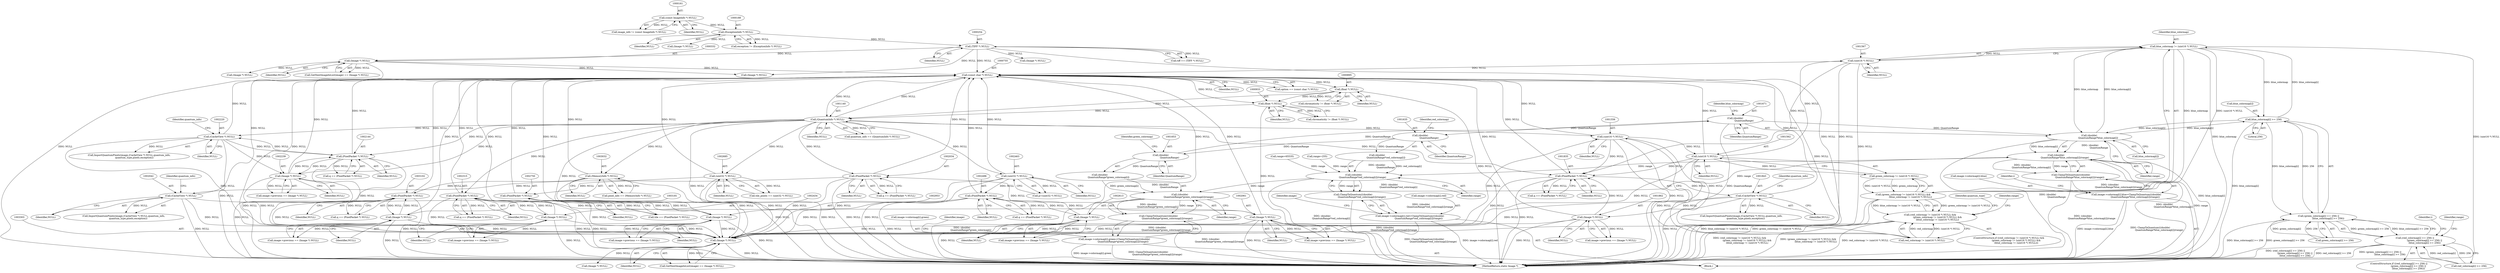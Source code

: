 digraph "0_ImageMagick_f6e9d0d9955e85bdd7540b251cd50d598dacc5e6_62@pointer" {
"1001564" [label="(Call,blue_colormap != (uint16 *) NULL)"];
"1001599" [label="(Call,blue_colormap[i] >= 256)"];
"1001669" [label="(Call,(double)\n                        QuantumRange*blue_colormap[i])"];
"1001670" [label="(Call,(double)\n                        QuantumRange)"];
"1001652" [label="(Call,(double)\n                        QuantumRange)"];
"1001634" [label="(Call,(double)\n                        QuantumRange)"];
"1001564" [label="(Call,blue_colormap != (uint16 *) NULL)"];
"1001566" [label="(Call,(uint16 *) NULL)"];
"1001561" [label="(Call,(uint16 *) NULL)"];
"1001555" [label="(Call,(uint16 *) NULL)"];
"1001139" [label="(Call,(QuantumInfo *) NULL)"];
"1000932" [label="(Call,(float *) NULL)"];
"1000894" [label="(Call,(float *) NULL)"];
"1000754" [label="(Call,(const char *) NULL)"];
"1002952" [label="(Call,(Image *) NULL)"];
"1002749" [label="(Call,(PixelPacket *) NULL)"];
"1002684" [label="(Call,(uint32 *) NULL)"];
"1002462" [label="(Call,(uint32 *) NULL)"];
"1000331" [label="(Call,(Image *) NULL)"];
"1000253" [label="(Call,(TIFF *) NULL)"];
"1000187" [label="(Call,(ExceptionInfo *) NULL)"];
"1000160" [label="(Call,(const ImageInfo *) NULL)"];
"1002612" [label="(Call,(Image *) NULL)"];
"1002495" [label="(Call,(PixelPacket *) NULL)"];
"1002219" [label="(Call,(CacheView *) NULL)"];
"1002143" [label="(Call,(PixelPacket *) NULL)"];
"1002238" [label="(Call,(Image *) NULL)"];
"1002314" [label="(Call,(PixelPacket *) NULL)"];
"1002433" [label="(Call,(Image *) NULL)"];
"1003180" [label="(Call,(Image *) NULL)"];
"1003101" [label="(Call,(PixelPacket *) NULL)"];
"1003031" [label="(Call,(MemoryInfo *) NULL)"];
"1001834" [label="(Call,(PixelPacket *) NULL)"];
"1001861" [label="(Call,(Image *) NULL)"];
"1001842" [label="(Call,(CacheView *) NULL)"];
"1002033" [label="(Call,(PixelPacket *) NULL)"];
"1002060" [label="(Call,(Image *) NULL)"];
"1002041" [label="(Call,(CacheView *) NULL)"];
"1003302" [label="(Call,(Image *) NULL)"];
"1001558" [label="(Call,(green_colormap != (uint16 *) NULL) &&\n                    (blue_colormap != (uint16 *) NULL))"];
"1001552" [label="(Call,(red_colormap != (uint16 *) NULL) &&\n                    (green_colormap != (uint16 *) NULL) &&\n                    (blue_colormap != (uint16 *) NULL))"];
"1001668" [label="(Call,((double)\n                        QuantumRange*blue_colormap[i])/range)"];
"1001632" [label="(Call,((double)\n                        QuantumRange*red_colormap[i])/range)"];
"1001631" [label="(Call,ClampToQuantum(((double)\n                        QuantumRange*red_colormap[i])/range))"];
"1001623" [label="(Call,image->colormap[i].red=ClampToQuantum(((double)\n                        QuantumRange*red_colormap[i])/range))"];
"1001650" [label="(Call,((double)\n                        QuantumRange*green_colormap[i])/range)"];
"1001649" [label="(Call,ClampToQuantum(((double)\n                        QuantumRange*green_colormap[i])/range))"];
"1001641" [label="(Call,image->colormap[i].green=ClampToQuantum(((double)\n                        QuantumRange*green_colormap[i])/range))"];
"1001667" [label="(Call,ClampToQuantum(((double)\n                        QuantumRange*blue_colormap[i])/range))"];
"1001659" [label="(Call,image->colormap[i].blue=ClampToQuantum(((double)\n                        QuantumRange*blue_colormap[i])/range))"];
"1001593" [label="(Call,(green_colormap[i] >= 256) ||\n                          (blue_colormap[i] >= 256))"];
"1001587" [label="(Call,(red_colormap[i] >= 256) ||\n                          (green_colormap[i] >= 256) ||\n                          (blue_colormap[i] >= 256))"];
"1001667" [label="(Call,ClampToQuantum(((double)\n                        QuantumRange*blue_colormap[i])/range))"];
"1001599" [label="(Call,blue_colormap[i] >= 256)"];
"1002460" [label="(Call,p=(uint32 *) NULL)"];
"1000333" [label="(Identifier,NULL)"];
"1000217" [label="(Call,(Image *) NULL)"];
"1000321" [label="(Call,(Image *) NULL)"];
"1002312" [label="(Call,q == (PixelPacket *) NULL)"];
"1001636" [label="(Identifier,QuantumRange)"];
"1003031" [label="(Call,(MemoryInfo *) NULL)"];
"1001566" [label="(Call,(uint16 *) NULL)"];
"1000328" [label="(Call,GetNextImageInList(image) == (Image *) NULL)"];
"1001673" [label="(Call,blue_colormap[i])"];
"1001605" [label="(Call,range=65535)"];
"1002234" [label="(Call,image->previous == (Image *) NULL)"];
"1002433" [label="(Call,(Image *) NULL)"];
"1001861" [label="(Call,(Image *) NULL)"];
"1002039" [label="(Call,ImportQuantumPixels(image,(CacheView *) NULL,quantum_info,\n            quantum_type,pixels,exception))"];
"1001650" [label="(Call,((double)\n                        QuantumRange*green_colormap[i])/range)"];
"1003033" [label="(Identifier,NULL)"];
"1001638" [label="(Identifier,red_colormap)"];
"1001842" [label="(Call,(CacheView *) NULL)"];
"1001632" [label="(Call,((double)\n                        QuantumRange*red_colormap[i])/range)"];
"1001658" [label="(Identifier,range)"];
"1002238" [label="(Call,(Image *) NULL)"];
"1001557" [label="(Identifier,NULL)"];
"1001555" [label="(Call,(uint16 *) NULL)"];
"1001652" [label="(Call,(double)\n                        QuantumRange)"];
"1000253" [label="(Call,(TIFF *) NULL)"];
"1001857" [label="(Call,image->previous == (Image *) NULL)"];
"1001603" [label="(Literal,256)"];
"1001645" [label="(Identifier,image)"];
"1001633" [label="(Call,(double)\n                        QuantumRange*red_colormap[i])"];
"1000158" [label="(Call,image_info != (const ImageInfo *) NULL)"];
"1001600" [label="(Call,blue_colormap[i])"];
"1002608" [label="(Call,image->previous == (Image *) NULL)"];
"1002043" [label="(Identifier,NULL)"];
"1002222" [label="(Identifier,quantum_info)"];
"1002429" [label="(Call,image->previous == (Image *) NULL)"];
"1002041" [label="(Call,(CacheView *) NULL)"];
"1001141" [label="(Identifier,NULL)"];
"1002684" [label="(Call,(uint32 *) NULL)"];
"1000892" [label="(Call,chromaticity != (float *) NULL)"];
"1003311" [label="(Call,(Image *) NULL)"];
"1001634" [label="(Call,(double)\n                        QuantumRange)"];
"1001552" [label="(Call,(red_colormap != (uint16 *) NULL) &&\n                    (green_colormap != (uint16 *) NULL) &&\n                    (blue_colormap != (uint16 *) NULL))"];
"1002493" [label="(Call,q == (PixelPacket *) NULL)"];
"1001654" [label="(Identifier,QuantumRange)"];
"1002314" [label="(Call,(PixelPacket *) NULL)"];
"1003099" [label="(Call,q == (PixelPacket *) NULL)"];
"1001656" [label="(Identifier,green_colormap)"];
"1001593" [label="(Call,(green_colormap[i] >= 256) ||\n                          (blue_colormap[i] >= 256))"];
"1001622" [label="(Block,)"];
"1002954" [label="(Identifier,NULL)"];
"1002497" [label="(Identifier,NULL)"];
"1001668" [label="(Call,((double)\n                        QuantumRange*blue_colormap[i])/range)"];
"1001565" [label="(Identifier,blue_colormap)"];
"1000255" [label="(Identifier,NULL)"];
"1000187" [label="(Call,(ExceptionInfo *) NULL)"];
"1002145" [label="(Identifier,NULL)"];
"1001649" [label="(Call,ClampToQuantum(((double)\n                        QuantumRange*green_colormap[i])/range))"];
"1001836" [label="(Identifier,NULL)"];
"1002464" [label="(Identifier,NULL)"];
"1001571" [label="(Identifier,range)"];
"1001674" [label="(Identifier,blue_colormap)"];
"1000251" [label="(Call,tiff == (TIFF *) NULL)"];
"1002495" [label="(Call,(PixelPacket *) NULL)"];
"1000160" [label="(Call,(const ImageInfo *) NULL)"];
"1003103" [label="(Identifier,NULL)"];
"1001676" [label="(Identifier,range)"];
"1001624" [label="(Call,image->colormap[i].red)"];
"1000930" [label="(Call,chromaticity != (float *) NULL)"];
"1001568" [label="(Identifier,NULL)"];
"1001663" [label="(Identifier,image)"];
"1001551" [label="(ControlStructure,if ((red_colormap != (uint16 *) NULL) &&\n                    (green_colormap != (uint16 *) NULL) &&\n                    (blue_colormap != (uint16 *) NULL)))"];
"1001631" [label="(Call,ClampToQuantum(((double)\n                        QuantumRange*red_colormap[i])/range))"];
"1002316" [label="(Identifier,NULL)"];
"1001588" [label="(Call,red_colormap[i] >= 256)"];
"1002749" [label="(Call,(PixelPacket *) NULL)"];
"1001564" [label="(Call,blue_colormap != (uint16 *) NULL)"];
"1001563" [label="(Identifier,NULL)"];
"1000185" [label="(Call,exception != (ExceptionInfo *) NULL)"];
"1002044" [label="(Identifier,quantum_info)"];
"1002143" [label="(Call,(PixelPacket *) NULL)"];
"1002948" [label="(Call,image->previous == (Image *) NULL)"];
"1000932" [label="(Call,(float *) NULL)"];
"1003182" [label="(Identifier,NULL)"];
"1002952" [label="(Call,(Image *) NULL)"];
"1002060" [label="(Call,(Image *) NULL)"];
"1001586" [label="(ControlStructure,if ((red_colormap[i] >= 256) ||\n                          (green_colormap[i] >= 256) ||\n                          (blue_colormap[i] >= 256)))"];
"1001863" [label="(Identifier,NULL)"];
"1001594" [label="(Call,green_colormap[i] >= 256)"];
"1001570" [label="(Call,range=255)"];
"1003304" [label="(Identifier,NULL)"];
"1001845" [label="(Identifier,quantum_info)"];
"1001659" [label="(Call,image->colormap[i].blue=ClampToQuantum(((double)\n                        QuantumRange*blue_colormap[i])/range))"];
"1001585" [label="(Identifier,i)"];
"1000342" [label="(Call,(Image *) NULL)"];
"1001621" [label="(Identifier,i)"];
"1001640" [label="(Identifier,range)"];
"1002747" [label="(Call,tile == (PixelPacket *) NULL)"];
"1001558" [label="(Call,(green_colormap != (uint16 *) NULL) &&\n                    (blue_colormap != (uint16 *) NULL))"];
"1001553" [label="(Call,red_colormap != (uint16 *) NULL)"];
"1001623" [label="(Call,image->colormap[i].red=ClampToQuantum(((double)\n                        QuantumRange*red_colormap[i])/range))"];
"1001139" [label="(Call,(QuantumInfo *) NULL)"];
"1000162" [label="(Identifier,NULL)"];
"1001840" [label="(Call,ImportQuantumPixels(image,(CacheView *) NULL,quantum_info,\n            quantum_type,pixels,exception))"];
"1002217" [label="(Call,ImportQuantumPixels(image,(CacheView *) NULL,quantum_info,\n              quantum_type,pixels,exception))"];
"1002056" [label="(Call,image->previous == (Image *) NULL)"];
"1001137" [label="(Call,quantum_info == (QuantumInfo *) NULL)"];
"1001670" [label="(Call,(double)\n                        QuantumRange)"];
"1002614" [label="(Identifier,NULL)"];
"1002240" [label="(Identifier,NULL)"];
"1000756" [label="(Identifier,NULL)"];
"1001651" [label="(Call,(double)\n                        QuantumRange*green_colormap[i])"];
"1002462" [label="(Call,(uint32 *) NULL)"];
"1002035" [label="(Identifier,NULL)"];
"1002612" [label="(Call,(Image *) NULL)"];
"1001660" [label="(Call,image->colormap[i].blue)"];
"1000331" [label="(Call,(Image *) NULL)"];
"1001672" [label="(Identifier,QuantumRange)"];
"1002682" [label="(Call,tile_pixels == (uint32 *) NULL)"];
"1002221" [label="(Identifier,NULL)"];
"1001561" [label="(Call,(uint16 *) NULL)"];
"1001669" [label="(Call,(double)\n                        QuantumRange*blue_colormap[i])"];
"1002751" [label="(Identifier,NULL)"];
"1001587" [label="(Call,(red_colormap[i] >= 256) ||\n                          (green_colormap[i] >= 256) ||\n                          (blue_colormap[i] >= 256))"];
"1002219" [label="(Call,(CacheView *) NULL)"];
"1003176" [label="(Call,image->previous == (Image *) NULL)"];
"1003302" [label="(Call,(Image *) NULL)"];
"1001844" [label="(Identifier,NULL)"];
"1002031" [label="(Call,q == (PixelPacket *) NULL)"];
"1000270" [label="(Call,(Image *) NULL)"];
"1000934" [label="(Identifier,NULL)"];
"1000752" [label="(Call,option == (const char *) NULL)"];
"1002141" [label="(Call,q == (PixelPacket *) NULL)"];
"1003299" [label="(Call,GetNextImageInList(image) == (Image *) NULL)"];
"1002435" [label="(Identifier,NULL)"];
"1001834" [label="(Call,(PixelPacket *) NULL)"];
"1000896" [label="(Identifier,NULL)"];
"1001642" [label="(Call,image->colormap[i].green)"];
"1003029" [label="(Call,pixel_info == (MemoryInfo *) NULL)"];
"1003180" [label="(Call,(Image *) NULL)"];
"1001678" [label="(Identifier,quantum_type)"];
"1001559" [label="(Call,green_colormap != (uint16 *) NULL)"];
"1002033" [label="(Call,(PixelPacket *) NULL)"];
"1003101" [label="(Call,(PixelPacket *) NULL)"];
"1000189" [label="(Identifier,NULL)"];
"1001832" [label="(Call,q == (PixelPacket *) NULL)"];
"1003352" [label="(MethodReturn,static Image *)"];
"1000754" [label="(Call,(const char *) NULL)"];
"1001641" [label="(Call,image->colormap[i].green=ClampToQuantum(((double)\n                        QuantumRange*green_colormap[i])/range))"];
"1001606" [label="(Identifier,range)"];
"1000894" [label="(Call,(float *) NULL)"];
"1002686" [label="(Identifier,NULL)"];
"1002062" [label="(Identifier,NULL)"];
"1001564" -> "1001558"  [label="AST: "];
"1001564" -> "1001566"  [label="CFG: "];
"1001565" -> "1001564"  [label="AST: "];
"1001566" -> "1001564"  [label="AST: "];
"1001558" -> "1001564"  [label="CFG: "];
"1001564" -> "1003352"  [label="DDG: blue_colormap"];
"1001564" -> "1003352"  [label="DDG: (uint16 *) NULL"];
"1001564" -> "1001558"  [label="DDG: blue_colormap"];
"1001564" -> "1001558"  [label="DDG: (uint16 *) NULL"];
"1001599" -> "1001564"  [label="DDG: blue_colormap[i]"];
"1001669" -> "1001564"  [label="DDG: blue_colormap[i]"];
"1001566" -> "1001564"  [label="DDG: NULL"];
"1001564" -> "1001599"  [label="DDG: blue_colormap"];
"1001564" -> "1001669"  [label="DDG: blue_colormap"];
"1001599" -> "1001593"  [label="AST: "];
"1001599" -> "1001603"  [label="CFG: "];
"1001600" -> "1001599"  [label="AST: "];
"1001603" -> "1001599"  [label="AST: "];
"1001593" -> "1001599"  [label="CFG: "];
"1001599" -> "1003352"  [label="DDG: blue_colormap[i]"];
"1001599" -> "1001593"  [label="DDG: blue_colormap[i]"];
"1001599" -> "1001593"  [label="DDG: 256"];
"1001669" -> "1001599"  [label="DDG: blue_colormap[i]"];
"1001599" -> "1001669"  [label="DDG: blue_colormap[i]"];
"1001669" -> "1001668"  [label="AST: "];
"1001669" -> "1001673"  [label="CFG: "];
"1001670" -> "1001669"  [label="AST: "];
"1001673" -> "1001669"  [label="AST: "];
"1001676" -> "1001669"  [label="CFG: "];
"1001669" -> "1003352"  [label="DDG: blue_colormap[i]"];
"1001669" -> "1003352"  [label="DDG: (double)\n                        QuantumRange"];
"1001669" -> "1001668"  [label="DDG: (double)\n                        QuantumRange"];
"1001669" -> "1001668"  [label="DDG: blue_colormap[i]"];
"1001670" -> "1001669"  [label="DDG: QuantumRange"];
"1001670" -> "1001672"  [label="CFG: "];
"1001671" -> "1001670"  [label="AST: "];
"1001672" -> "1001670"  [label="AST: "];
"1001674" -> "1001670"  [label="CFG: "];
"1001670" -> "1003352"  [label="DDG: QuantumRange"];
"1001670" -> "1001634"  [label="DDG: QuantumRange"];
"1001652" -> "1001670"  [label="DDG: QuantumRange"];
"1001652" -> "1001651"  [label="AST: "];
"1001652" -> "1001654"  [label="CFG: "];
"1001653" -> "1001652"  [label="AST: "];
"1001654" -> "1001652"  [label="AST: "];
"1001656" -> "1001652"  [label="CFG: "];
"1001652" -> "1001651"  [label="DDG: QuantumRange"];
"1001634" -> "1001652"  [label="DDG: QuantumRange"];
"1001634" -> "1001633"  [label="AST: "];
"1001634" -> "1001636"  [label="CFG: "];
"1001635" -> "1001634"  [label="AST: "];
"1001636" -> "1001634"  [label="AST: "];
"1001638" -> "1001634"  [label="CFG: "];
"1001634" -> "1001633"  [label="DDG: QuantumRange"];
"1001566" -> "1001568"  [label="CFG: "];
"1001567" -> "1001566"  [label="AST: "];
"1001568" -> "1001566"  [label="AST: "];
"1001566" -> "1003352"  [label="DDG: NULL"];
"1001566" -> "1000754"  [label="DDG: NULL"];
"1001561" -> "1001566"  [label="DDG: NULL"];
"1001566" -> "1001834"  [label="DDG: NULL"];
"1001566" -> "1003302"  [label="DDG: NULL"];
"1001561" -> "1001559"  [label="AST: "];
"1001561" -> "1001563"  [label="CFG: "];
"1001562" -> "1001561"  [label="AST: "];
"1001563" -> "1001561"  [label="AST: "];
"1001559" -> "1001561"  [label="CFG: "];
"1001561" -> "1003352"  [label="DDG: NULL"];
"1001561" -> "1000754"  [label="DDG: NULL"];
"1001561" -> "1001559"  [label="DDG: NULL"];
"1001555" -> "1001561"  [label="DDG: NULL"];
"1001561" -> "1001834"  [label="DDG: NULL"];
"1001561" -> "1003302"  [label="DDG: NULL"];
"1001555" -> "1001553"  [label="AST: "];
"1001555" -> "1001557"  [label="CFG: "];
"1001556" -> "1001555"  [label="AST: "];
"1001557" -> "1001555"  [label="AST: "];
"1001553" -> "1001555"  [label="CFG: "];
"1001555" -> "1003352"  [label="DDG: NULL"];
"1001555" -> "1000754"  [label="DDG: NULL"];
"1001555" -> "1001553"  [label="DDG: NULL"];
"1001139" -> "1001555"  [label="DDG: NULL"];
"1001555" -> "1001834"  [label="DDG: NULL"];
"1001555" -> "1003302"  [label="DDG: NULL"];
"1001139" -> "1001137"  [label="AST: "];
"1001139" -> "1001141"  [label="CFG: "];
"1001140" -> "1001139"  [label="AST: "];
"1001141" -> "1001139"  [label="AST: "];
"1001137" -> "1001139"  [label="CFG: "];
"1001139" -> "1003352"  [label="DDG: NULL"];
"1001139" -> "1000754"  [label="DDG: NULL"];
"1001139" -> "1001137"  [label="DDG: NULL"];
"1000932" -> "1001139"  [label="DDG: NULL"];
"1000894" -> "1001139"  [label="DDG: NULL"];
"1000754" -> "1001139"  [label="DDG: NULL"];
"1001139" -> "1001834"  [label="DDG: NULL"];
"1001139" -> "1002033"  [label="DDG: NULL"];
"1001139" -> "1002143"  [label="DDG: NULL"];
"1001139" -> "1002219"  [label="DDG: NULL"];
"1001139" -> "1002238"  [label="DDG: NULL"];
"1001139" -> "1002314"  [label="DDG: NULL"];
"1001139" -> "1002462"  [label="DDG: NULL"];
"1001139" -> "1002684"  [label="DDG: NULL"];
"1001139" -> "1003031"  [label="DDG: NULL"];
"1001139" -> "1003302"  [label="DDG: NULL"];
"1000932" -> "1000930"  [label="AST: "];
"1000932" -> "1000934"  [label="CFG: "];
"1000933" -> "1000932"  [label="AST: "];
"1000934" -> "1000932"  [label="AST: "];
"1000930" -> "1000932"  [label="CFG: "];
"1000932" -> "1003352"  [label="DDG: NULL"];
"1000932" -> "1000930"  [label="DDG: NULL"];
"1000894" -> "1000932"  [label="DDG: NULL"];
"1000754" -> "1000932"  [label="DDG: NULL"];
"1000894" -> "1000892"  [label="AST: "];
"1000894" -> "1000896"  [label="CFG: "];
"1000895" -> "1000894"  [label="AST: "];
"1000896" -> "1000894"  [label="AST: "];
"1000892" -> "1000894"  [label="CFG: "];
"1000894" -> "1003352"  [label="DDG: NULL"];
"1000894" -> "1000892"  [label="DDG: NULL"];
"1000754" -> "1000894"  [label="DDG: NULL"];
"1000754" -> "1000752"  [label="AST: "];
"1000754" -> "1000756"  [label="CFG: "];
"1000755" -> "1000754"  [label="AST: "];
"1000756" -> "1000754"  [label="AST: "];
"1000752" -> "1000754"  [label="CFG: "];
"1000754" -> "1003352"  [label="DDG: NULL"];
"1000754" -> "1000752"  [label="DDG: NULL"];
"1002952" -> "1000754"  [label="DDG: NULL"];
"1002462" -> "1000754"  [label="DDG: NULL"];
"1000331" -> "1000754"  [label="DDG: NULL"];
"1002612" -> "1000754"  [label="DDG: NULL"];
"1002495" -> "1000754"  [label="DDG: NULL"];
"1000253" -> "1000754"  [label="DDG: NULL"];
"1002219" -> "1000754"  [label="DDG: NULL"];
"1002314" -> "1000754"  [label="DDG: NULL"];
"1003180" -> "1000754"  [label="DDG: NULL"];
"1001834" -> "1000754"  [label="DDG: NULL"];
"1002033" -> "1000754"  [label="DDG: NULL"];
"1001842" -> "1000754"  [label="DDG: NULL"];
"1003302" -> "1000754"  [label="DDG: NULL"];
"1003031" -> "1000754"  [label="DDG: NULL"];
"1001861" -> "1000754"  [label="DDG: NULL"];
"1002143" -> "1000754"  [label="DDG: NULL"];
"1002684" -> "1000754"  [label="DDG: NULL"];
"1002433" -> "1000754"  [label="DDG: NULL"];
"1002060" -> "1000754"  [label="DDG: NULL"];
"1002749" -> "1000754"  [label="DDG: NULL"];
"1002238" -> "1000754"  [label="DDG: NULL"];
"1002041" -> "1000754"  [label="DDG: NULL"];
"1003101" -> "1000754"  [label="DDG: NULL"];
"1002952" -> "1002948"  [label="AST: "];
"1002952" -> "1002954"  [label="CFG: "];
"1002953" -> "1002952"  [label="AST: "];
"1002954" -> "1002952"  [label="AST: "];
"1002948" -> "1002952"  [label="CFG: "];
"1002952" -> "1003352"  [label="DDG: NULL"];
"1002952" -> "1002749"  [label="DDG: NULL"];
"1002952" -> "1002948"  [label="DDG: NULL"];
"1002749" -> "1002952"  [label="DDG: NULL"];
"1002952" -> "1003302"  [label="DDG: NULL"];
"1002749" -> "1002747"  [label="AST: "];
"1002749" -> "1002751"  [label="CFG: "];
"1002750" -> "1002749"  [label="AST: "];
"1002751" -> "1002749"  [label="AST: "];
"1002747" -> "1002749"  [label="CFG: "];
"1002749" -> "1003352"  [label="DDG: NULL"];
"1002749" -> "1002747"  [label="DDG: NULL"];
"1002684" -> "1002749"  [label="DDG: NULL"];
"1002749" -> "1003302"  [label="DDG: NULL"];
"1002684" -> "1002682"  [label="AST: "];
"1002684" -> "1002686"  [label="CFG: "];
"1002685" -> "1002684"  [label="AST: "];
"1002686" -> "1002684"  [label="AST: "];
"1002682" -> "1002684"  [label="CFG: "];
"1002684" -> "1003352"  [label="DDG: NULL"];
"1002684" -> "1002682"  [label="DDG: NULL"];
"1002684" -> "1003302"  [label="DDG: NULL"];
"1002462" -> "1002460"  [label="AST: "];
"1002462" -> "1002464"  [label="CFG: "];
"1002463" -> "1002462"  [label="AST: "];
"1002464" -> "1002462"  [label="AST: "];
"1002460" -> "1002462"  [label="CFG: "];
"1002462" -> "1003352"  [label="DDG: NULL"];
"1002462" -> "1002460"  [label="DDG: NULL"];
"1002462" -> "1002495"  [label="DDG: NULL"];
"1002462" -> "1003302"  [label="DDG: NULL"];
"1000331" -> "1000328"  [label="AST: "];
"1000331" -> "1000333"  [label="CFG: "];
"1000332" -> "1000331"  [label="AST: "];
"1000333" -> "1000331"  [label="AST: "];
"1000328" -> "1000331"  [label="CFG: "];
"1000331" -> "1003352"  [label="DDG: NULL"];
"1000331" -> "1000321"  [label="DDG: NULL"];
"1000331" -> "1000328"  [label="DDG: NULL"];
"1000253" -> "1000331"  [label="DDG: NULL"];
"1000331" -> "1000342"  [label="DDG: NULL"];
"1000253" -> "1000251"  [label="AST: "];
"1000253" -> "1000255"  [label="CFG: "];
"1000254" -> "1000253"  [label="AST: "];
"1000255" -> "1000253"  [label="AST: "];
"1000251" -> "1000253"  [label="CFG: "];
"1000253" -> "1003352"  [label="DDG: NULL"];
"1000253" -> "1000251"  [label="DDG: NULL"];
"1000187" -> "1000253"  [label="DDG: NULL"];
"1000253" -> "1000270"  [label="DDG: NULL"];
"1000253" -> "1000321"  [label="DDG: NULL"];
"1000187" -> "1000185"  [label="AST: "];
"1000187" -> "1000189"  [label="CFG: "];
"1000188" -> "1000187"  [label="AST: "];
"1000189" -> "1000187"  [label="AST: "];
"1000185" -> "1000187"  [label="CFG: "];
"1000187" -> "1000185"  [label="DDG: NULL"];
"1000160" -> "1000187"  [label="DDG: NULL"];
"1000187" -> "1000217"  [label="DDG: NULL"];
"1000160" -> "1000158"  [label="AST: "];
"1000160" -> "1000162"  [label="CFG: "];
"1000161" -> "1000160"  [label="AST: "];
"1000162" -> "1000160"  [label="AST: "];
"1000158" -> "1000160"  [label="CFG: "];
"1000160" -> "1000158"  [label="DDG: NULL"];
"1002612" -> "1002608"  [label="AST: "];
"1002612" -> "1002614"  [label="CFG: "];
"1002613" -> "1002612"  [label="AST: "];
"1002614" -> "1002612"  [label="AST: "];
"1002608" -> "1002612"  [label="CFG: "];
"1002612" -> "1003352"  [label="DDG: NULL"];
"1002612" -> "1002495"  [label="DDG: NULL"];
"1002612" -> "1002608"  [label="DDG: NULL"];
"1002495" -> "1002612"  [label="DDG: NULL"];
"1002612" -> "1003302"  [label="DDG: NULL"];
"1002495" -> "1002493"  [label="AST: "];
"1002495" -> "1002497"  [label="CFG: "];
"1002496" -> "1002495"  [label="AST: "];
"1002497" -> "1002495"  [label="AST: "];
"1002493" -> "1002495"  [label="CFG: "];
"1002495" -> "1003352"  [label="DDG: NULL"];
"1002495" -> "1002493"  [label="DDG: NULL"];
"1002495" -> "1003302"  [label="DDG: NULL"];
"1002219" -> "1002217"  [label="AST: "];
"1002219" -> "1002221"  [label="CFG: "];
"1002220" -> "1002219"  [label="AST: "];
"1002221" -> "1002219"  [label="AST: "];
"1002222" -> "1002219"  [label="CFG: "];
"1002219" -> "1003352"  [label="DDG: NULL"];
"1002219" -> "1002143"  [label="DDG: NULL"];
"1002219" -> "1002217"  [label="DDG: NULL"];
"1002143" -> "1002219"  [label="DDG: NULL"];
"1002219" -> "1002238"  [label="DDG: NULL"];
"1002219" -> "1003302"  [label="DDG: NULL"];
"1002143" -> "1002141"  [label="AST: "];
"1002143" -> "1002145"  [label="CFG: "];
"1002144" -> "1002143"  [label="AST: "];
"1002145" -> "1002143"  [label="AST: "];
"1002141" -> "1002143"  [label="CFG: "];
"1002143" -> "1003352"  [label="DDG: NULL"];
"1002143" -> "1002141"  [label="DDG: NULL"];
"1002238" -> "1002143"  [label="DDG: NULL"];
"1002143" -> "1002238"  [label="DDG: NULL"];
"1002143" -> "1003302"  [label="DDG: NULL"];
"1002238" -> "1002234"  [label="AST: "];
"1002238" -> "1002240"  [label="CFG: "];
"1002239" -> "1002238"  [label="AST: "];
"1002240" -> "1002238"  [label="AST: "];
"1002234" -> "1002238"  [label="CFG: "];
"1002238" -> "1003352"  [label="DDG: NULL"];
"1002238" -> "1002234"  [label="DDG: NULL"];
"1002238" -> "1003302"  [label="DDG: NULL"];
"1002314" -> "1002312"  [label="AST: "];
"1002314" -> "1002316"  [label="CFG: "];
"1002315" -> "1002314"  [label="AST: "];
"1002316" -> "1002314"  [label="AST: "];
"1002312" -> "1002314"  [label="CFG: "];
"1002314" -> "1003352"  [label="DDG: NULL"];
"1002314" -> "1002312"  [label="DDG: NULL"];
"1002433" -> "1002314"  [label="DDG: NULL"];
"1002314" -> "1002433"  [label="DDG: NULL"];
"1002314" -> "1003302"  [label="DDG: NULL"];
"1002433" -> "1002429"  [label="AST: "];
"1002433" -> "1002435"  [label="CFG: "];
"1002434" -> "1002433"  [label="AST: "];
"1002435" -> "1002433"  [label="AST: "];
"1002429" -> "1002433"  [label="CFG: "];
"1002433" -> "1003352"  [label="DDG: NULL"];
"1002433" -> "1002429"  [label="DDG: NULL"];
"1002433" -> "1003302"  [label="DDG: NULL"];
"1003180" -> "1003176"  [label="AST: "];
"1003180" -> "1003182"  [label="CFG: "];
"1003181" -> "1003180"  [label="AST: "];
"1003182" -> "1003180"  [label="AST: "];
"1003176" -> "1003180"  [label="CFG: "];
"1003180" -> "1003352"  [label="DDG: NULL"];
"1003180" -> "1003101"  [label="DDG: NULL"];
"1003180" -> "1003176"  [label="DDG: NULL"];
"1003101" -> "1003180"  [label="DDG: NULL"];
"1003180" -> "1003302"  [label="DDG: NULL"];
"1003101" -> "1003099"  [label="AST: "];
"1003101" -> "1003103"  [label="CFG: "];
"1003102" -> "1003101"  [label="AST: "];
"1003103" -> "1003101"  [label="AST: "];
"1003099" -> "1003101"  [label="CFG: "];
"1003101" -> "1003352"  [label="DDG: NULL"];
"1003101" -> "1003099"  [label="DDG: NULL"];
"1003031" -> "1003101"  [label="DDG: NULL"];
"1003101" -> "1003302"  [label="DDG: NULL"];
"1003031" -> "1003029"  [label="AST: "];
"1003031" -> "1003033"  [label="CFG: "];
"1003032" -> "1003031"  [label="AST: "];
"1003033" -> "1003031"  [label="AST: "];
"1003029" -> "1003031"  [label="CFG: "];
"1003031" -> "1003352"  [label="DDG: NULL"];
"1003031" -> "1003029"  [label="DDG: NULL"];
"1003031" -> "1003302"  [label="DDG: NULL"];
"1001834" -> "1001832"  [label="AST: "];
"1001834" -> "1001836"  [label="CFG: "];
"1001835" -> "1001834"  [label="AST: "];
"1001836" -> "1001834"  [label="AST: "];
"1001832" -> "1001834"  [label="CFG: "];
"1001834" -> "1003352"  [label="DDG: NULL"];
"1001834" -> "1001832"  [label="DDG: NULL"];
"1001861" -> "1001834"  [label="DDG: NULL"];
"1001834" -> "1001842"  [label="DDG: NULL"];
"1001834" -> "1003302"  [label="DDG: NULL"];
"1001861" -> "1001857"  [label="AST: "];
"1001861" -> "1001863"  [label="CFG: "];
"1001862" -> "1001861"  [label="AST: "];
"1001863" -> "1001861"  [label="AST: "];
"1001857" -> "1001861"  [label="CFG: "];
"1001861" -> "1003352"  [label="DDG: NULL"];
"1001861" -> "1001857"  [label="DDG: NULL"];
"1001842" -> "1001861"  [label="DDG: NULL"];
"1001861" -> "1003302"  [label="DDG: NULL"];
"1001842" -> "1001840"  [label="AST: "];
"1001842" -> "1001844"  [label="CFG: "];
"1001843" -> "1001842"  [label="AST: "];
"1001844" -> "1001842"  [label="AST: "];
"1001845" -> "1001842"  [label="CFG: "];
"1001842" -> "1003352"  [label="DDG: NULL"];
"1001842" -> "1001840"  [label="DDG: NULL"];
"1001842" -> "1003302"  [label="DDG: NULL"];
"1002033" -> "1002031"  [label="AST: "];
"1002033" -> "1002035"  [label="CFG: "];
"1002034" -> "1002033"  [label="AST: "];
"1002035" -> "1002033"  [label="AST: "];
"1002031" -> "1002033"  [label="CFG: "];
"1002033" -> "1003352"  [label="DDG: NULL"];
"1002033" -> "1002031"  [label="DDG: NULL"];
"1002060" -> "1002033"  [label="DDG: NULL"];
"1002033" -> "1002041"  [label="DDG: NULL"];
"1002033" -> "1003302"  [label="DDG: NULL"];
"1002060" -> "1002056"  [label="AST: "];
"1002060" -> "1002062"  [label="CFG: "];
"1002061" -> "1002060"  [label="AST: "];
"1002062" -> "1002060"  [label="AST: "];
"1002056" -> "1002060"  [label="CFG: "];
"1002060" -> "1003352"  [label="DDG: NULL"];
"1002060" -> "1002056"  [label="DDG: NULL"];
"1002041" -> "1002060"  [label="DDG: NULL"];
"1002060" -> "1003302"  [label="DDG: NULL"];
"1002041" -> "1002039"  [label="AST: "];
"1002041" -> "1002043"  [label="CFG: "];
"1002042" -> "1002041"  [label="AST: "];
"1002043" -> "1002041"  [label="AST: "];
"1002044" -> "1002041"  [label="CFG: "];
"1002041" -> "1003352"  [label="DDG: NULL"];
"1002041" -> "1002039"  [label="DDG: NULL"];
"1002041" -> "1003302"  [label="DDG: NULL"];
"1003302" -> "1003299"  [label="AST: "];
"1003302" -> "1003304"  [label="CFG: "];
"1003303" -> "1003302"  [label="AST: "];
"1003304" -> "1003302"  [label="AST: "];
"1003299" -> "1003302"  [label="CFG: "];
"1003302" -> "1003352"  [label="DDG: NULL"];
"1003302" -> "1003299"  [label="DDG: NULL"];
"1003302" -> "1003311"  [label="DDG: NULL"];
"1001558" -> "1001552"  [label="AST: "];
"1001558" -> "1001559"  [label="CFG: "];
"1001559" -> "1001558"  [label="AST: "];
"1001552" -> "1001558"  [label="CFG: "];
"1001558" -> "1003352"  [label="DDG: green_colormap != (uint16 *) NULL"];
"1001558" -> "1003352"  [label="DDG: blue_colormap != (uint16 *) NULL"];
"1001558" -> "1001552"  [label="DDG: green_colormap != (uint16 *) NULL"];
"1001558" -> "1001552"  [label="DDG: blue_colormap != (uint16 *) NULL"];
"1001559" -> "1001558"  [label="DDG: green_colormap"];
"1001559" -> "1001558"  [label="DDG: (uint16 *) NULL"];
"1001552" -> "1001551"  [label="AST: "];
"1001552" -> "1001553"  [label="CFG: "];
"1001553" -> "1001552"  [label="AST: "];
"1001571" -> "1001552"  [label="CFG: "];
"1001678" -> "1001552"  [label="CFG: "];
"1001552" -> "1003352"  [label="DDG: (green_colormap != (uint16 *) NULL) &&\n                    (blue_colormap != (uint16 *) NULL)"];
"1001552" -> "1003352"  [label="DDG: red_colormap != (uint16 *) NULL"];
"1001552" -> "1003352"  [label="DDG: (red_colormap != (uint16 *) NULL) &&\n                    (green_colormap != (uint16 *) NULL) &&\n                    (blue_colormap != (uint16 *) NULL)"];
"1001553" -> "1001552"  [label="DDG: red_colormap"];
"1001553" -> "1001552"  [label="DDG: (uint16 *) NULL"];
"1001668" -> "1001667"  [label="AST: "];
"1001668" -> "1001676"  [label="CFG: "];
"1001676" -> "1001668"  [label="AST: "];
"1001667" -> "1001668"  [label="CFG: "];
"1001668" -> "1003352"  [label="DDG: (double)\n                        QuantumRange*blue_colormap[i]"];
"1001668" -> "1003352"  [label="DDG: range"];
"1001668" -> "1001632"  [label="DDG: range"];
"1001668" -> "1001667"  [label="DDG: (double)\n                        QuantumRange*blue_colormap[i]"];
"1001668" -> "1001667"  [label="DDG: range"];
"1001650" -> "1001668"  [label="DDG: range"];
"1001632" -> "1001631"  [label="AST: "];
"1001632" -> "1001640"  [label="CFG: "];
"1001633" -> "1001632"  [label="AST: "];
"1001640" -> "1001632"  [label="AST: "];
"1001631" -> "1001632"  [label="CFG: "];
"1001632" -> "1003352"  [label="DDG: (double)\n                        QuantumRange*red_colormap[i]"];
"1001632" -> "1001631"  [label="DDG: (double)\n                        QuantumRange*red_colormap[i]"];
"1001632" -> "1001631"  [label="DDG: range"];
"1001633" -> "1001632"  [label="DDG: (double)\n                        QuantumRange"];
"1001633" -> "1001632"  [label="DDG: red_colormap[i]"];
"1001605" -> "1001632"  [label="DDG: range"];
"1001570" -> "1001632"  [label="DDG: range"];
"1001632" -> "1001650"  [label="DDG: range"];
"1001631" -> "1001623"  [label="AST: "];
"1001623" -> "1001631"  [label="CFG: "];
"1001631" -> "1003352"  [label="DDG: ((double)\n                        QuantumRange*red_colormap[i])/range"];
"1001631" -> "1001623"  [label="DDG: ((double)\n                        QuantumRange*red_colormap[i])/range"];
"1001623" -> "1001622"  [label="AST: "];
"1001624" -> "1001623"  [label="AST: "];
"1001645" -> "1001623"  [label="CFG: "];
"1001623" -> "1003352"  [label="DDG: ClampToQuantum(((double)\n                        QuantumRange*red_colormap[i])/range)"];
"1001623" -> "1003352"  [label="DDG: image->colormap[i].red"];
"1001650" -> "1001649"  [label="AST: "];
"1001650" -> "1001658"  [label="CFG: "];
"1001651" -> "1001650"  [label="AST: "];
"1001658" -> "1001650"  [label="AST: "];
"1001649" -> "1001650"  [label="CFG: "];
"1001650" -> "1003352"  [label="DDG: (double)\n                        QuantumRange*green_colormap[i]"];
"1001650" -> "1001649"  [label="DDG: (double)\n                        QuantumRange*green_colormap[i]"];
"1001650" -> "1001649"  [label="DDG: range"];
"1001651" -> "1001650"  [label="DDG: (double)\n                        QuantumRange"];
"1001651" -> "1001650"  [label="DDG: green_colormap[i]"];
"1001649" -> "1001641"  [label="AST: "];
"1001641" -> "1001649"  [label="CFG: "];
"1001649" -> "1003352"  [label="DDG: ((double)\n                        QuantumRange*green_colormap[i])/range"];
"1001649" -> "1001641"  [label="DDG: ((double)\n                        QuantumRange*green_colormap[i])/range"];
"1001641" -> "1001622"  [label="AST: "];
"1001642" -> "1001641"  [label="AST: "];
"1001663" -> "1001641"  [label="CFG: "];
"1001641" -> "1003352"  [label="DDG: ClampToQuantum(((double)\n                        QuantumRange*green_colormap[i])/range)"];
"1001641" -> "1003352"  [label="DDG: image->colormap[i].green"];
"1001667" -> "1001659"  [label="AST: "];
"1001659" -> "1001667"  [label="CFG: "];
"1001667" -> "1003352"  [label="DDG: ((double)\n                        QuantumRange*blue_colormap[i])/range"];
"1001667" -> "1001659"  [label="DDG: ((double)\n                        QuantumRange*blue_colormap[i])/range"];
"1001659" -> "1001622"  [label="AST: "];
"1001660" -> "1001659"  [label="AST: "];
"1001621" -> "1001659"  [label="CFG: "];
"1001659" -> "1003352"  [label="DDG: image->colormap[i].blue"];
"1001659" -> "1003352"  [label="DDG: ClampToQuantum(((double)\n                        QuantumRange*blue_colormap[i])/range)"];
"1001593" -> "1001587"  [label="AST: "];
"1001593" -> "1001594"  [label="CFG: "];
"1001594" -> "1001593"  [label="AST: "];
"1001587" -> "1001593"  [label="CFG: "];
"1001593" -> "1003352"  [label="DDG: blue_colormap[i] >= 256"];
"1001593" -> "1003352"  [label="DDG: green_colormap[i] >= 256"];
"1001593" -> "1001587"  [label="DDG: green_colormap[i] >= 256"];
"1001593" -> "1001587"  [label="DDG: blue_colormap[i] >= 256"];
"1001594" -> "1001593"  [label="DDG: green_colormap[i]"];
"1001594" -> "1001593"  [label="DDG: 256"];
"1001587" -> "1001586"  [label="AST: "];
"1001587" -> "1001588"  [label="CFG: "];
"1001588" -> "1001587"  [label="AST: "];
"1001606" -> "1001587"  [label="CFG: "];
"1001585" -> "1001587"  [label="CFG: "];
"1001587" -> "1003352"  [label="DDG: (green_colormap[i] >= 256) ||\n                          (blue_colormap[i] >= 256)"];
"1001587" -> "1003352"  [label="DDG: (red_colormap[i] >= 256) ||\n                          (green_colormap[i] >= 256) ||\n                          (blue_colormap[i] >= 256)"];
"1001587" -> "1003352"  [label="DDG: red_colormap[i] >= 256"];
"1001588" -> "1001587"  [label="DDG: red_colormap[i]"];
"1001588" -> "1001587"  [label="DDG: 256"];
}
